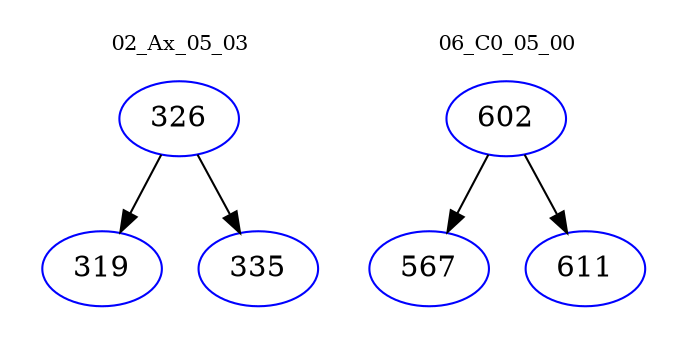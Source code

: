 digraph{
subgraph cluster_0 {
color = white
label = "02_Ax_05_03";
fontsize=10;
T0_326 [label="326", color="blue"]
T0_326 -> T0_319 [color="black"]
T0_319 [label="319", color="blue"]
T0_326 -> T0_335 [color="black"]
T0_335 [label="335", color="blue"]
}
subgraph cluster_1 {
color = white
label = "06_C0_05_00";
fontsize=10;
T1_602 [label="602", color="blue"]
T1_602 -> T1_567 [color="black"]
T1_567 [label="567", color="blue"]
T1_602 -> T1_611 [color="black"]
T1_611 [label="611", color="blue"]
}
}
